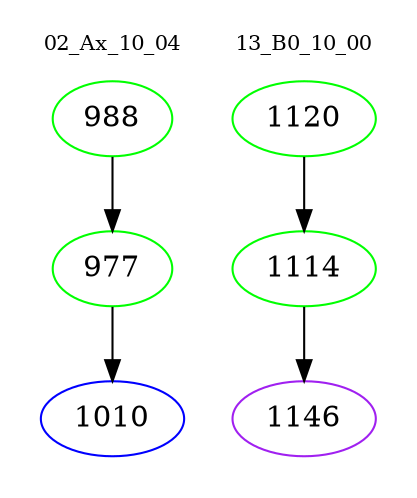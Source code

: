 digraph{
subgraph cluster_0 {
color = white
label = "02_Ax_10_04";
fontsize=10;
T0_988 [label="988", color="green"]
T0_988 -> T0_977 [color="black"]
T0_977 [label="977", color="green"]
T0_977 -> T0_1010 [color="black"]
T0_1010 [label="1010", color="blue"]
}
subgraph cluster_1 {
color = white
label = "13_B0_10_00";
fontsize=10;
T1_1120 [label="1120", color="green"]
T1_1120 -> T1_1114 [color="black"]
T1_1114 [label="1114", color="green"]
T1_1114 -> T1_1146 [color="black"]
T1_1146 [label="1146", color="purple"]
}
}
